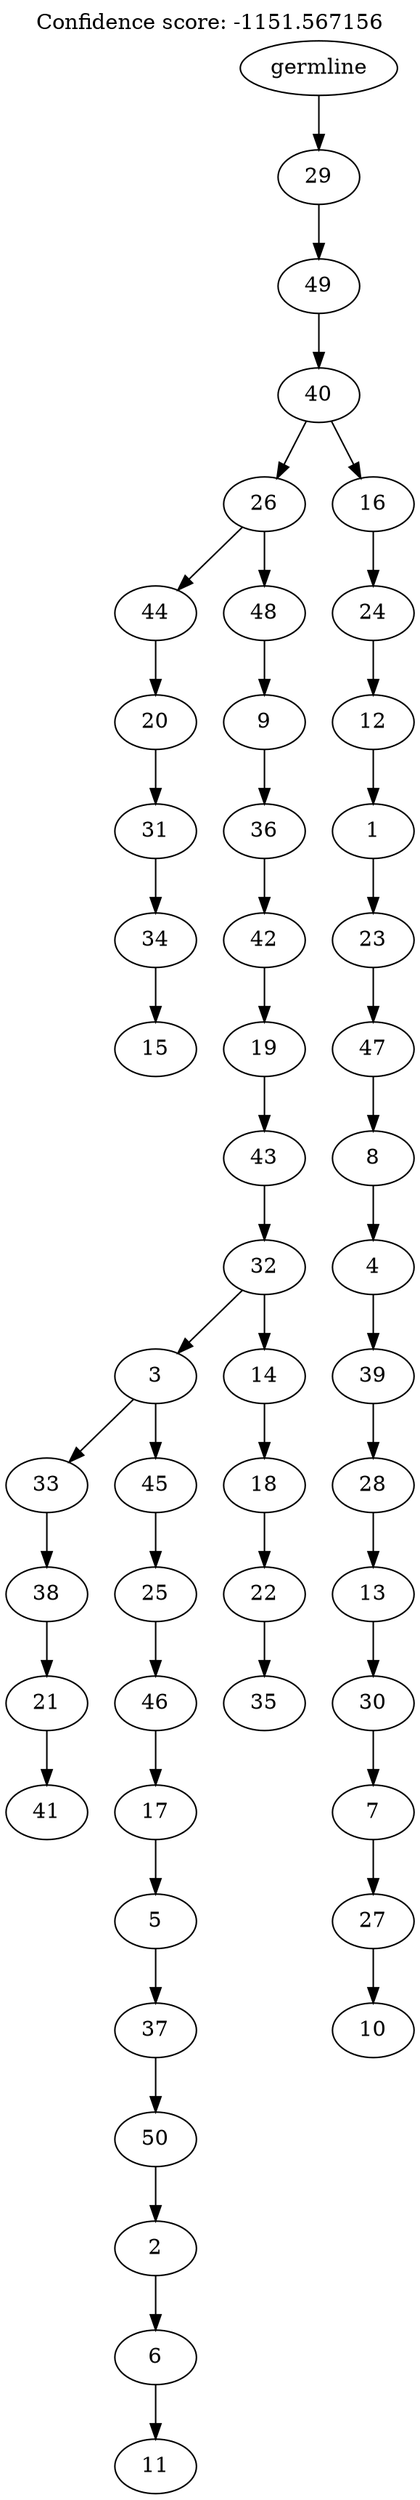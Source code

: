 digraph g {
	"49" -> "50";
	"50" [label="15"];
	"48" -> "49";
	"49" [label="34"];
	"47" -> "48";
	"48" [label="31"];
	"46" -> "47";
	"47" [label="20"];
	"44" -> "45";
	"45" [label="41"];
	"43" -> "44";
	"44" [label="21"];
	"42" -> "43";
	"43" [label="38"];
	"40" -> "41";
	"41" [label="11"];
	"39" -> "40";
	"40" [label="6"];
	"38" -> "39";
	"39" [label="2"];
	"37" -> "38";
	"38" [label="50"];
	"36" -> "37";
	"37" [label="37"];
	"35" -> "36";
	"36" [label="5"];
	"34" -> "35";
	"35" [label="17"];
	"33" -> "34";
	"34" [label="46"];
	"32" -> "33";
	"33" [label="25"];
	"31" -> "32";
	"32" [label="45"];
	"31" -> "42";
	"42" [label="33"];
	"29" -> "30";
	"30" [label="35"];
	"28" -> "29";
	"29" [label="22"];
	"27" -> "28";
	"28" [label="18"];
	"26" -> "27";
	"27" [label="14"];
	"26" -> "31";
	"31" [label="3"];
	"25" -> "26";
	"26" [label="32"];
	"24" -> "25";
	"25" [label="43"];
	"23" -> "24";
	"24" [label="19"];
	"22" -> "23";
	"23" [label="42"];
	"21" -> "22";
	"22" [label="36"];
	"20" -> "21";
	"21" [label="9"];
	"19" -> "20";
	"20" [label="48"];
	"19" -> "46";
	"46" [label="44"];
	"17" -> "18";
	"18" [label="10"];
	"16" -> "17";
	"17" [label="27"];
	"15" -> "16";
	"16" [label="7"];
	"14" -> "15";
	"15" [label="30"];
	"13" -> "14";
	"14" [label="13"];
	"12" -> "13";
	"13" [label="28"];
	"11" -> "12";
	"12" [label="39"];
	"10" -> "11";
	"11" [label="4"];
	"9" -> "10";
	"10" [label="8"];
	"8" -> "9";
	"9" [label="47"];
	"7" -> "8";
	"8" [label="23"];
	"6" -> "7";
	"7" [label="1"];
	"5" -> "6";
	"6" [label="12"];
	"4" -> "5";
	"5" [label="24"];
	"3" -> "4";
	"4" [label="16"];
	"3" -> "19";
	"19" [label="26"];
	"2" -> "3";
	"3" [label="40"];
	"1" -> "2";
	"2" [label="49"];
	"0" -> "1";
	"1" [label="29"];
	"0" [label="germline"];
	labelloc="t";
	label="Confidence score: -1151.567156";
}
